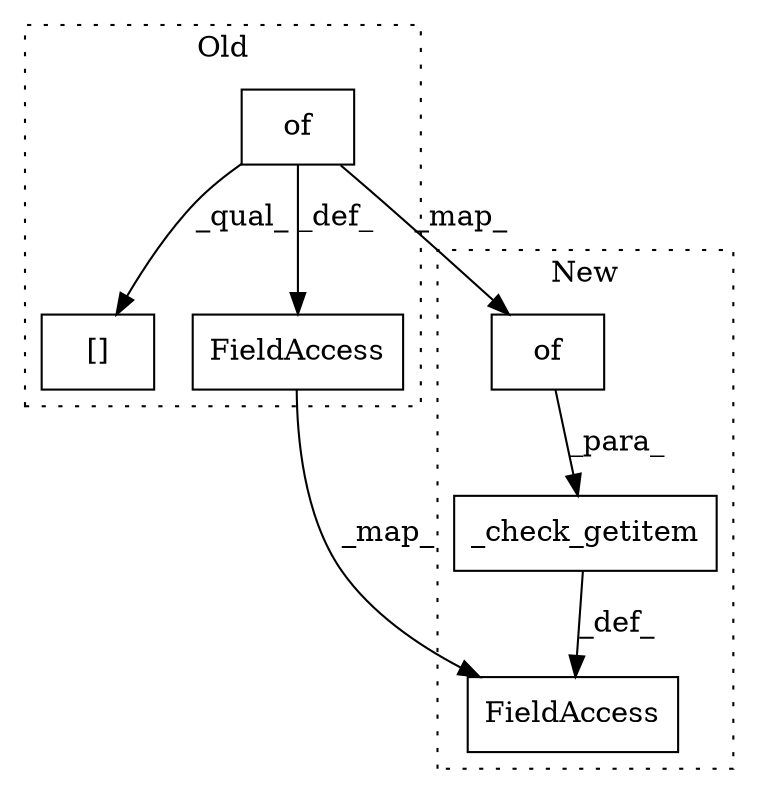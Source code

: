 digraph G {
subgraph cluster0 {
1 [label="[]" a="2" s="5854,5893" l="33,1" shape="box"];
4 [label="of" a="32" s="5858,5885" l="3,1" shape="box"];
5 [label="FieldAccess" a="22" s="5843" l="10" shape="box"];
label = "Old";
style="dotted";
}
subgraph cluster1 {
2 [label="_check_getitem" a="32" s="5982,6036" l="15,1" shape="box"];
3 [label="of" a="32" s="6001,6028" l="3,1" shape="box"];
6 [label="FieldAccess" a="22" s="5965" l="10" shape="box"];
label = "New";
style="dotted";
}
2 -> 6 [label="_def_"];
3 -> 2 [label="_para_"];
4 -> 1 [label="_qual_"];
4 -> 5 [label="_def_"];
4 -> 3 [label="_map_"];
5 -> 6 [label="_map_"];
}